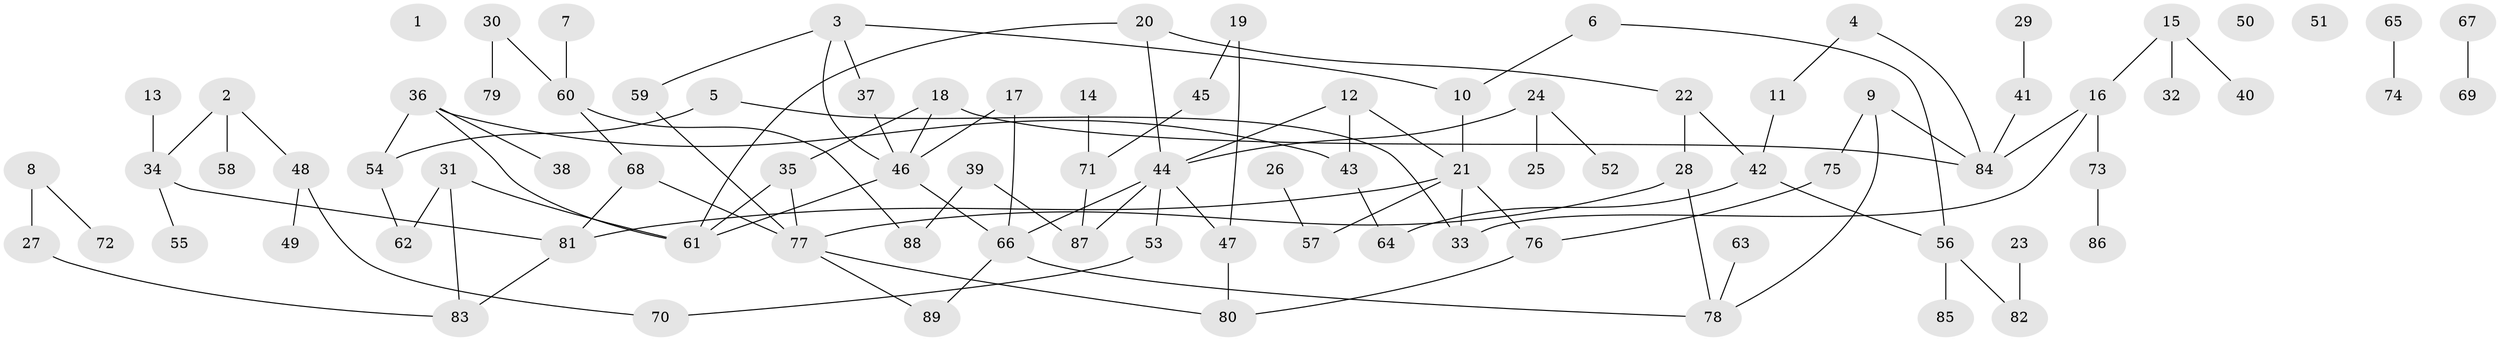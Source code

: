 // coarse degree distribution, {0: 0.08571428571428572, 1: 0.4857142857142857, 3: 0.14285714285714285, 4: 0.05714285714285714, 5: 0.02857142857142857, 2: 0.08571428571428572, 7: 0.02857142857142857, 9: 0.05714285714285714, 6: 0.02857142857142857}
// Generated by graph-tools (version 1.1) at 2025/43/03/04/25 21:43:51]
// undirected, 89 vertices, 108 edges
graph export_dot {
graph [start="1"]
  node [color=gray90,style=filled];
  1;
  2;
  3;
  4;
  5;
  6;
  7;
  8;
  9;
  10;
  11;
  12;
  13;
  14;
  15;
  16;
  17;
  18;
  19;
  20;
  21;
  22;
  23;
  24;
  25;
  26;
  27;
  28;
  29;
  30;
  31;
  32;
  33;
  34;
  35;
  36;
  37;
  38;
  39;
  40;
  41;
  42;
  43;
  44;
  45;
  46;
  47;
  48;
  49;
  50;
  51;
  52;
  53;
  54;
  55;
  56;
  57;
  58;
  59;
  60;
  61;
  62;
  63;
  64;
  65;
  66;
  67;
  68;
  69;
  70;
  71;
  72;
  73;
  74;
  75;
  76;
  77;
  78;
  79;
  80;
  81;
  82;
  83;
  84;
  85;
  86;
  87;
  88;
  89;
  2 -- 34;
  2 -- 48;
  2 -- 58;
  3 -- 10;
  3 -- 37;
  3 -- 46;
  3 -- 59;
  4 -- 11;
  4 -- 84;
  5 -- 33;
  5 -- 54;
  6 -- 10;
  6 -- 56;
  7 -- 60;
  8 -- 27;
  8 -- 72;
  9 -- 75;
  9 -- 78;
  9 -- 84;
  10 -- 21;
  11 -- 42;
  12 -- 21;
  12 -- 43;
  12 -- 44;
  13 -- 34;
  14 -- 71;
  15 -- 16;
  15 -- 32;
  15 -- 40;
  16 -- 33;
  16 -- 73;
  16 -- 84;
  17 -- 46;
  17 -- 66;
  18 -- 35;
  18 -- 46;
  18 -- 84;
  19 -- 45;
  19 -- 47;
  20 -- 22;
  20 -- 44;
  20 -- 61;
  21 -- 33;
  21 -- 57;
  21 -- 76;
  21 -- 81;
  22 -- 28;
  22 -- 42;
  23 -- 82;
  24 -- 25;
  24 -- 44;
  24 -- 52;
  26 -- 57;
  27 -- 83;
  28 -- 77;
  28 -- 78;
  29 -- 41;
  30 -- 60;
  30 -- 79;
  31 -- 61;
  31 -- 62;
  31 -- 83;
  34 -- 55;
  34 -- 81;
  35 -- 61;
  35 -- 77;
  36 -- 38;
  36 -- 43;
  36 -- 54;
  36 -- 61;
  37 -- 46;
  39 -- 87;
  39 -- 88;
  41 -- 84;
  42 -- 56;
  42 -- 64;
  43 -- 64;
  44 -- 47;
  44 -- 53;
  44 -- 66;
  44 -- 87;
  45 -- 71;
  46 -- 61;
  46 -- 66;
  47 -- 80;
  48 -- 49;
  48 -- 70;
  53 -- 70;
  54 -- 62;
  56 -- 82;
  56 -- 85;
  59 -- 77;
  60 -- 68;
  60 -- 88;
  63 -- 78;
  65 -- 74;
  66 -- 78;
  66 -- 89;
  67 -- 69;
  68 -- 77;
  68 -- 81;
  71 -- 87;
  73 -- 86;
  75 -- 76;
  76 -- 80;
  77 -- 80;
  77 -- 89;
  81 -- 83;
}
